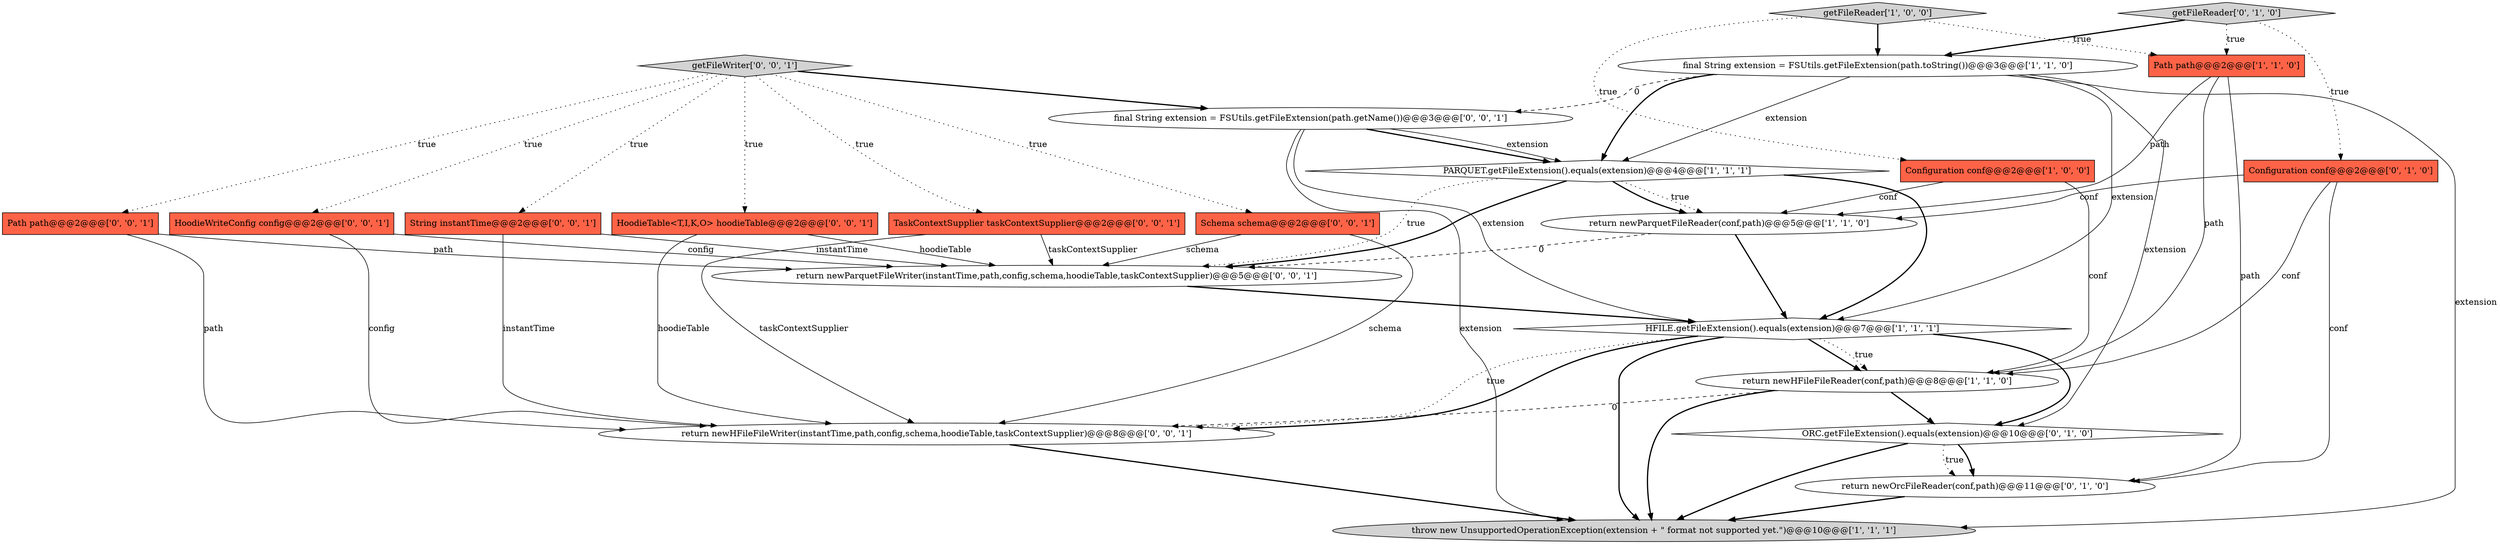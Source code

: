 digraph {
1 [style = filled, label = "Path path@@@2@@@['1', '1', '0']", fillcolor = tomato, shape = box image = "AAA0AAABBB1BBB"];
4 [style = filled, label = "return newParquetFileReader(conf,path)@@@5@@@['1', '1', '0']", fillcolor = white, shape = ellipse image = "AAA0AAABBB1BBB"];
3 [style = filled, label = "final String extension = FSUtils.getFileExtension(path.toString())@@@3@@@['1', '1', '0']", fillcolor = white, shape = ellipse image = "AAA0AAABBB1BBB"];
16 [style = filled, label = "HoodieWriteConfig config@@@2@@@['0', '0', '1']", fillcolor = tomato, shape = box image = "AAA0AAABBB3BBB"];
19 [style = filled, label = "String instantTime@@@2@@@['0', '0', '1']", fillcolor = tomato, shape = box image = "AAA0AAABBB3BBB"];
8 [style = filled, label = "getFileReader['1', '0', '0']", fillcolor = lightgray, shape = diamond image = "AAA0AAABBB1BBB"];
21 [style = filled, label = "return newParquetFileWriter(instantTime,path,config,schema,hoodieTable,taskContextSupplier)@@@5@@@['0', '0', '1']", fillcolor = white, shape = ellipse image = "AAA0AAABBB3BBB"];
17 [style = filled, label = "return newHFileFileWriter(instantTime,path,config,schema,hoodieTable,taskContextSupplier)@@@8@@@['0', '0', '1']", fillcolor = white, shape = ellipse image = "AAA0AAABBB3BBB"];
9 [style = filled, label = "Configuration conf@@@2@@@['0', '1', '0']", fillcolor = tomato, shape = box image = "AAA0AAABBB2BBB"];
11 [style = filled, label = "ORC.getFileExtension().equals(extension)@@@10@@@['0', '1', '0']", fillcolor = white, shape = diamond image = "AAA1AAABBB2BBB"];
2 [style = filled, label = "return newHFileFileReader(conf,path)@@@8@@@['1', '1', '0']", fillcolor = white, shape = ellipse image = "AAA0AAABBB1BBB"];
15 [style = filled, label = "HoodieTable<T,I,K,O> hoodieTable@@@2@@@['0', '0', '1']", fillcolor = tomato, shape = box image = "AAA0AAABBB3BBB"];
14 [style = filled, label = "TaskContextSupplier taskContextSupplier@@@2@@@['0', '0', '1']", fillcolor = tomato, shape = box image = "AAA0AAABBB3BBB"];
5 [style = filled, label = "throw new UnsupportedOperationException(extension + \" format not supported yet.\")@@@10@@@['1', '1', '1']", fillcolor = lightgray, shape = ellipse image = "AAA0AAABBB1BBB"];
6 [style = filled, label = "HFILE.getFileExtension().equals(extension)@@@7@@@['1', '1', '1']", fillcolor = white, shape = diamond image = "AAA0AAABBB1BBB"];
0 [style = filled, label = "Configuration conf@@@2@@@['1', '0', '0']", fillcolor = tomato, shape = box image = "AAA0AAABBB1BBB"];
18 [style = filled, label = "Schema schema@@@2@@@['0', '0', '1']", fillcolor = tomato, shape = box image = "AAA0AAABBB3BBB"];
12 [style = filled, label = "return newOrcFileReader(conf,path)@@@11@@@['0', '1', '0']", fillcolor = white, shape = ellipse image = "AAA1AAABBB2BBB"];
22 [style = filled, label = "getFileWriter['0', '0', '1']", fillcolor = lightgray, shape = diamond image = "AAA0AAABBB3BBB"];
7 [style = filled, label = "PARQUET.getFileExtension().equals(extension)@@@4@@@['1', '1', '1']", fillcolor = white, shape = diamond image = "AAA0AAABBB1BBB"];
10 [style = filled, label = "getFileReader['0', '1', '0']", fillcolor = lightgray, shape = diamond image = "AAA0AAABBB2BBB"];
20 [style = filled, label = "final String extension = FSUtils.getFileExtension(path.getName())@@@3@@@['0', '0', '1']", fillcolor = white, shape = ellipse image = "AAA0AAABBB3BBB"];
13 [style = filled, label = "Path path@@@2@@@['0', '0', '1']", fillcolor = tomato, shape = box image = "AAA0AAABBB3BBB"];
4->6 [style = bold, label=""];
15->17 [style = solid, label="hoodieTable"];
3->20 [style = dashed, label="0"];
7->4 [style = dotted, label="true"];
10->1 [style = dotted, label="true"];
11->12 [style = bold, label=""];
7->21 [style = dotted, label="true"];
22->19 [style = dotted, label="true"];
20->7 [style = bold, label=""];
3->11 [style = solid, label="extension"];
11->12 [style = dotted, label="true"];
22->16 [style = dotted, label="true"];
4->21 [style = dashed, label="0"];
18->21 [style = solid, label="schema"];
15->21 [style = solid, label="hoodieTable"];
2->11 [style = bold, label=""];
2->5 [style = bold, label=""];
2->17 [style = dashed, label="0"];
19->21 [style = solid, label="instantTime"];
0->4 [style = solid, label="conf"];
6->11 [style = bold, label=""];
7->6 [style = bold, label=""];
3->6 [style = solid, label="extension"];
6->17 [style = bold, label=""];
22->20 [style = bold, label=""];
13->17 [style = solid, label="path"];
3->7 [style = bold, label=""];
9->12 [style = solid, label="conf"];
20->5 [style = solid, label="extension"];
20->6 [style = solid, label="extension"];
7->21 [style = bold, label=""];
1->12 [style = solid, label="path"];
6->2 [style = bold, label=""];
8->3 [style = bold, label=""];
10->3 [style = bold, label=""];
6->17 [style = dotted, label="true"];
12->5 [style = bold, label=""];
13->21 [style = solid, label="path"];
3->7 [style = solid, label="extension"];
0->2 [style = solid, label="conf"];
1->4 [style = solid, label="path"];
7->4 [style = bold, label=""];
22->14 [style = dotted, label="true"];
9->4 [style = solid, label="conf"];
1->2 [style = solid, label="path"];
20->7 [style = solid, label="extension"];
6->5 [style = bold, label=""];
16->21 [style = solid, label="config"];
16->17 [style = solid, label="config"];
18->17 [style = solid, label="schema"];
22->13 [style = dotted, label="true"];
3->5 [style = solid, label="extension"];
6->2 [style = dotted, label="true"];
14->21 [style = solid, label="taskContextSupplier"];
22->18 [style = dotted, label="true"];
9->2 [style = solid, label="conf"];
14->17 [style = solid, label="taskContextSupplier"];
21->6 [style = bold, label=""];
8->1 [style = dotted, label="true"];
10->9 [style = dotted, label="true"];
17->5 [style = bold, label=""];
11->5 [style = bold, label=""];
8->0 [style = dotted, label="true"];
22->15 [style = dotted, label="true"];
19->17 [style = solid, label="instantTime"];
}
